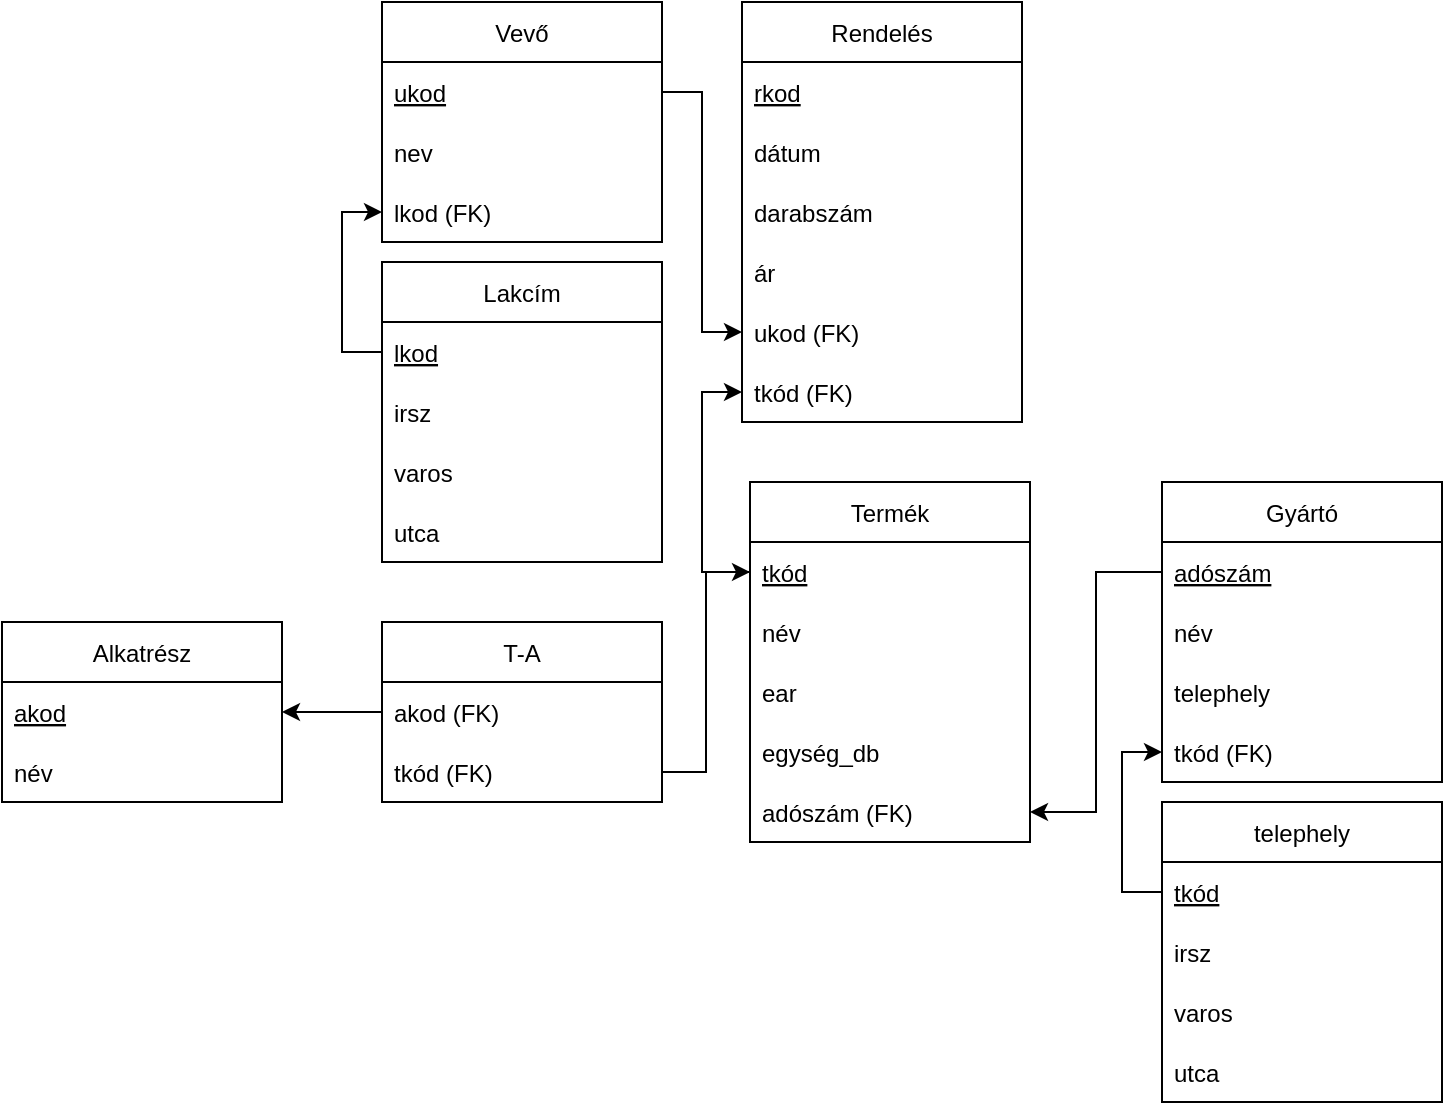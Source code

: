 <mxfile version="20.3.0" type="device"><diagram id="8YVWnZ0JU1CbKCZpVIV3" name="1 oldal"><mxGraphModel dx="1673" dy="1065" grid="1" gridSize="10" guides="1" tooltips="1" connect="1" arrows="1" fold="1" page="1" pageScale="1" pageWidth="827" pageHeight="1169" math="0" shadow="0"><root><mxCell id="0"/><mxCell id="1" parent="0"/><mxCell id="i123XRr3PV5pWn3KWQU2-109" value="Alkatrész" style="swimlane;fontStyle=0;childLayout=stackLayout;horizontal=1;startSize=30;horizontalStack=0;resizeParent=1;resizeParentMax=0;resizeLast=0;collapsible=1;marginBottom=0;" vertex="1" parent="1"><mxGeometry x="40" y="310" width="140" height="90" as="geometry"/></mxCell><mxCell id="i123XRr3PV5pWn3KWQU2-110" value="akod" style="text;strokeColor=none;fillColor=none;align=left;verticalAlign=middle;spacingLeft=4;spacingRight=4;overflow=hidden;points=[[0,0.5],[1,0.5]];portConstraint=eastwest;rotatable=0;fontStyle=4" vertex="1" parent="i123XRr3PV5pWn3KWQU2-109"><mxGeometry y="30" width="140" height="30" as="geometry"/></mxCell><mxCell id="i123XRr3PV5pWn3KWQU2-111" value="név" style="text;strokeColor=none;fillColor=none;align=left;verticalAlign=middle;spacingLeft=4;spacingRight=4;overflow=hidden;points=[[0,0.5],[1,0.5]];portConstraint=eastwest;rotatable=0;" vertex="1" parent="i123XRr3PV5pWn3KWQU2-109"><mxGeometry y="60" width="140" height="30" as="geometry"/></mxCell><mxCell id="i123XRr3PV5pWn3KWQU2-134" value="" style="edgeStyle=orthogonalEdgeStyle;rounded=0;orthogonalLoop=1;jettySize=auto;html=1;entryX=1;entryY=0.5;entryDx=0;entryDy=0;" edge="1" parent="1" source="i123XRr3PV5pWn3KWQU2-113" target="i123XRr3PV5pWn3KWQU2-110"><mxGeometry relative="1" as="geometry"/></mxCell><mxCell id="i123XRr3PV5pWn3KWQU2-113" value="T-A" style="swimlane;fontStyle=0;childLayout=stackLayout;horizontal=1;startSize=30;horizontalStack=0;resizeParent=1;resizeParentMax=0;resizeLast=0;collapsible=1;marginBottom=0;" vertex="1" parent="1"><mxGeometry x="230" y="310" width="140" height="90" as="geometry"/></mxCell><mxCell id="i123XRr3PV5pWn3KWQU2-114" value="akod (FK)" style="text;strokeColor=none;fillColor=none;align=left;verticalAlign=middle;spacingLeft=4;spacingRight=4;overflow=hidden;points=[[0,0.5],[1,0.5]];portConstraint=eastwest;rotatable=0;" vertex="1" parent="i123XRr3PV5pWn3KWQU2-113"><mxGeometry y="30" width="140" height="30" as="geometry"/></mxCell><mxCell id="i123XRr3PV5pWn3KWQU2-115" value="tkód (FK)" style="text;strokeColor=none;fillColor=none;align=left;verticalAlign=middle;spacingLeft=4;spacingRight=4;overflow=hidden;points=[[0,0.5],[1,0.5]];portConstraint=eastwest;rotatable=0;" vertex="1" parent="i123XRr3PV5pWn3KWQU2-113"><mxGeometry y="60" width="140" height="30" as="geometry"/></mxCell><mxCell id="i123XRr3PV5pWn3KWQU2-155" value="" style="edgeStyle=orthogonalEdgeStyle;rounded=0;orthogonalLoop=1;jettySize=auto;html=1;entryX=0;entryY=0.5;entryDx=0;entryDy=0;exitX=0;exitY=0.5;exitDx=0;exitDy=0;" edge="1" parent="1" source="i123XRr3PV5pWn3KWQU2-118" target="i123XRr3PV5pWn3KWQU2-151"><mxGeometry relative="1" as="geometry"/></mxCell><mxCell id="i123XRr3PV5pWn3KWQU2-117" value="Termék" style="swimlane;fontStyle=0;childLayout=stackLayout;horizontal=1;startSize=30;horizontalStack=0;resizeParent=1;resizeParentMax=0;resizeLast=0;collapsible=1;marginBottom=0;" vertex="1" parent="1"><mxGeometry x="414" y="240" width="140" height="180" as="geometry"/></mxCell><mxCell id="i123XRr3PV5pWn3KWQU2-118" value="tkód" style="text;strokeColor=none;fillColor=none;align=left;verticalAlign=middle;spacingLeft=4;spacingRight=4;overflow=hidden;points=[[0,0.5],[1,0.5]];portConstraint=eastwest;rotatable=0;fontStyle=4" vertex="1" parent="i123XRr3PV5pWn3KWQU2-117"><mxGeometry y="30" width="140" height="30" as="geometry"/></mxCell><mxCell id="i123XRr3PV5pWn3KWQU2-119" value="név" style="text;strokeColor=none;fillColor=none;align=left;verticalAlign=middle;spacingLeft=4;spacingRight=4;overflow=hidden;points=[[0,0.5],[1,0.5]];portConstraint=eastwest;rotatable=0;" vertex="1" parent="i123XRr3PV5pWn3KWQU2-117"><mxGeometry y="60" width="140" height="30" as="geometry"/></mxCell><mxCell id="i123XRr3PV5pWn3KWQU2-120" value="ear" style="text;strokeColor=none;fillColor=none;align=left;verticalAlign=middle;spacingLeft=4;spacingRight=4;overflow=hidden;points=[[0,0.5],[1,0.5]];portConstraint=eastwest;rotatable=0;" vertex="1" parent="i123XRr3PV5pWn3KWQU2-117"><mxGeometry y="90" width="140" height="30" as="geometry"/></mxCell><mxCell id="i123XRr3PV5pWn3KWQU2-129" value="egység_db" style="text;strokeColor=none;fillColor=none;align=left;verticalAlign=middle;spacingLeft=4;spacingRight=4;overflow=hidden;points=[[0,0.5],[1,0.5]];portConstraint=eastwest;rotatable=0;" vertex="1" parent="i123XRr3PV5pWn3KWQU2-117"><mxGeometry y="120" width="140" height="30" as="geometry"/></mxCell><mxCell id="i123XRr3PV5pWn3KWQU2-132" value="adószám (FK)" style="text;strokeColor=none;fillColor=none;align=left;verticalAlign=middle;spacingLeft=4;spacingRight=4;overflow=hidden;points=[[0,0.5],[1,0.5]];portConstraint=eastwest;rotatable=0;" vertex="1" parent="i123XRr3PV5pWn3KWQU2-117"><mxGeometry y="150" width="140" height="30" as="geometry"/></mxCell><mxCell id="i123XRr3PV5pWn3KWQU2-136" value="" style="edgeStyle=orthogonalEdgeStyle;rounded=0;orthogonalLoop=1;jettySize=auto;html=1;entryX=1;entryY=0.5;entryDx=0;entryDy=0;exitX=0;exitY=0.5;exitDx=0;exitDy=0;" edge="1" parent="1" source="i123XRr3PV5pWn3KWQU2-122" target="i123XRr3PV5pWn3KWQU2-132"><mxGeometry relative="1" as="geometry"/></mxCell><mxCell id="i123XRr3PV5pWn3KWQU2-121" value="Gyártó" style="swimlane;fontStyle=0;childLayout=stackLayout;horizontal=1;startSize=30;horizontalStack=0;resizeParent=1;resizeParentMax=0;resizeLast=0;collapsible=1;marginBottom=0;" vertex="1" parent="1"><mxGeometry x="620" y="240" width="140" height="150" as="geometry"/></mxCell><mxCell id="i123XRr3PV5pWn3KWQU2-122" value="adószám" style="text;strokeColor=none;fillColor=none;align=left;verticalAlign=middle;spacingLeft=4;spacingRight=4;overflow=hidden;points=[[0,0.5],[1,0.5]];portConstraint=eastwest;rotatable=0;fontStyle=4" vertex="1" parent="i123XRr3PV5pWn3KWQU2-121"><mxGeometry y="30" width="140" height="30" as="geometry"/></mxCell><mxCell id="i123XRr3PV5pWn3KWQU2-123" value="név" style="text;strokeColor=none;fillColor=none;align=left;verticalAlign=middle;spacingLeft=4;spacingRight=4;overflow=hidden;points=[[0,0.5],[1,0.5]];portConstraint=eastwest;rotatable=0;" vertex="1" parent="i123XRr3PV5pWn3KWQU2-121"><mxGeometry y="60" width="140" height="30" as="geometry"/></mxCell><mxCell id="i123XRr3PV5pWn3KWQU2-124" value="telephely" style="text;strokeColor=none;fillColor=none;align=left;verticalAlign=middle;spacingLeft=4;spacingRight=4;overflow=hidden;points=[[0,0.5],[1,0.5]];portConstraint=eastwest;rotatable=0;" vertex="1" parent="i123XRr3PV5pWn3KWQU2-121"><mxGeometry y="90" width="140" height="30" as="geometry"/></mxCell><mxCell id="i123XRr3PV5pWn3KWQU2-131" value="tkód (FK)" style="text;strokeColor=none;fillColor=none;align=left;verticalAlign=middle;spacingLeft=4;spacingRight=4;overflow=hidden;points=[[0,0.5],[1,0.5]];portConstraint=eastwest;rotatable=0;" vertex="1" parent="i123XRr3PV5pWn3KWQU2-121"><mxGeometry y="120" width="140" height="30" as="geometry"/></mxCell><mxCell id="i123XRr3PV5pWn3KWQU2-125" value="telephely" style="swimlane;fontStyle=0;childLayout=stackLayout;horizontal=1;startSize=30;horizontalStack=0;resizeParent=1;resizeParentMax=0;resizeLast=0;collapsible=1;marginBottom=0;" vertex="1" parent="1"><mxGeometry x="620" y="400" width="140" height="150" as="geometry"/></mxCell><mxCell id="i123XRr3PV5pWn3KWQU2-126" value="tkód" style="text;strokeColor=none;fillColor=none;align=left;verticalAlign=middle;spacingLeft=4;spacingRight=4;overflow=hidden;points=[[0,0.5],[1,0.5]];portConstraint=eastwest;rotatable=0;fontStyle=4" vertex="1" parent="i123XRr3PV5pWn3KWQU2-125"><mxGeometry y="30" width="140" height="30" as="geometry"/></mxCell><mxCell id="i123XRr3PV5pWn3KWQU2-127" value="irsz" style="text;strokeColor=none;fillColor=none;align=left;verticalAlign=middle;spacingLeft=4;spacingRight=4;overflow=hidden;points=[[0,0.5],[1,0.5]];portConstraint=eastwest;rotatable=0;" vertex="1" parent="i123XRr3PV5pWn3KWQU2-125"><mxGeometry y="60" width="140" height="30" as="geometry"/></mxCell><mxCell id="i123XRr3PV5pWn3KWQU2-128" value="varos" style="text;strokeColor=none;fillColor=none;align=left;verticalAlign=middle;spacingLeft=4;spacingRight=4;overflow=hidden;points=[[0,0.5],[1,0.5]];portConstraint=eastwest;rotatable=0;" vertex="1" parent="i123XRr3PV5pWn3KWQU2-125"><mxGeometry y="90" width="140" height="30" as="geometry"/></mxCell><mxCell id="i123XRr3PV5pWn3KWQU2-138" value="utca" style="text;strokeColor=none;fillColor=none;align=left;verticalAlign=middle;spacingLeft=4;spacingRight=4;overflow=hidden;points=[[0,0.5],[1,0.5]];portConstraint=eastwest;rotatable=0;" vertex="1" parent="i123XRr3PV5pWn3KWQU2-125"><mxGeometry y="120" width="140" height="30" as="geometry"/></mxCell><mxCell id="i123XRr3PV5pWn3KWQU2-135" value="" style="edgeStyle=orthogonalEdgeStyle;rounded=0;orthogonalLoop=1;jettySize=auto;html=1;entryX=0;entryY=0.5;entryDx=0;entryDy=0;exitX=1;exitY=0.5;exitDx=0;exitDy=0;" edge="1" parent="1" source="i123XRr3PV5pWn3KWQU2-115" target="i123XRr3PV5pWn3KWQU2-118"><mxGeometry relative="1" as="geometry"><mxPoint x="414" y="325" as="targetPoint"/></mxGeometry></mxCell><mxCell id="i123XRr3PV5pWn3KWQU2-137" value="" style="edgeStyle=orthogonalEdgeStyle;rounded=0;orthogonalLoop=1;jettySize=auto;html=1;entryX=0;entryY=0.5;entryDx=0;entryDy=0;" edge="1" parent="1" source="i123XRr3PV5pWn3KWQU2-126" target="i123XRr3PV5pWn3KWQU2-131"><mxGeometry relative="1" as="geometry"/></mxCell><mxCell id="i123XRr3PV5pWn3KWQU2-139" value="Rendelés" style="swimlane;fontStyle=0;childLayout=stackLayout;horizontal=1;startSize=30;horizontalStack=0;resizeParent=1;resizeParentMax=0;resizeLast=0;collapsible=1;marginBottom=0;" vertex="1" parent="1"><mxGeometry x="410" width="140" height="210" as="geometry"/></mxCell><mxCell id="i123XRr3PV5pWn3KWQU2-140" value="rkod" style="text;strokeColor=none;fillColor=none;align=left;verticalAlign=middle;spacingLeft=4;spacingRight=4;overflow=hidden;points=[[0,0.5],[1,0.5]];portConstraint=eastwest;rotatable=0;fontStyle=4" vertex="1" parent="i123XRr3PV5pWn3KWQU2-139"><mxGeometry y="30" width="140" height="30" as="geometry"/></mxCell><mxCell id="i123XRr3PV5pWn3KWQU2-141" value="dátum" style="text;strokeColor=none;fillColor=none;align=left;verticalAlign=middle;spacingLeft=4;spacingRight=4;overflow=hidden;points=[[0,0.5],[1,0.5]];portConstraint=eastwest;rotatable=0;" vertex="1" parent="i123XRr3PV5pWn3KWQU2-139"><mxGeometry y="60" width="140" height="30" as="geometry"/></mxCell><mxCell id="i123XRr3PV5pWn3KWQU2-142" value="darabszám" style="text;strokeColor=none;fillColor=none;align=left;verticalAlign=middle;spacingLeft=4;spacingRight=4;overflow=hidden;points=[[0,0.5],[1,0.5]];portConstraint=eastwest;rotatable=0;" vertex="1" parent="i123XRr3PV5pWn3KWQU2-139"><mxGeometry y="90" width="140" height="30" as="geometry"/></mxCell><mxCell id="i123XRr3PV5pWn3KWQU2-152" value="ár" style="text;strokeColor=none;fillColor=none;align=left;verticalAlign=middle;spacingLeft=4;spacingRight=4;overflow=hidden;points=[[0,0.5],[1,0.5]];portConstraint=eastwest;rotatable=0;" vertex="1" parent="i123XRr3PV5pWn3KWQU2-139"><mxGeometry y="120" width="140" height="30" as="geometry"/></mxCell><mxCell id="i123XRr3PV5pWn3KWQU2-153" value="ukod (FK)" style="text;strokeColor=none;fillColor=none;align=left;verticalAlign=middle;spacingLeft=4;spacingRight=4;overflow=hidden;points=[[0,0.5],[1,0.5]];portConstraint=eastwest;rotatable=0;fontStyle=0" vertex="1" parent="i123XRr3PV5pWn3KWQU2-139"><mxGeometry y="150" width="140" height="30" as="geometry"/></mxCell><mxCell id="i123XRr3PV5pWn3KWQU2-151" value="tkód (FK)" style="text;strokeColor=none;fillColor=none;align=left;verticalAlign=middle;spacingLeft=4;spacingRight=4;overflow=hidden;points=[[0,0.5],[1,0.5]];portConstraint=eastwest;rotatable=0;" vertex="1" parent="i123XRr3PV5pWn3KWQU2-139"><mxGeometry y="180" width="140" height="30" as="geometry"/></mxCell><mxCell id="i123XRr3PV5pWn3KWQU2-143" value="Vevő" style="swimlane;fontStyle=0;childLayout=stackLayout;horizontal=1;startSize=30;horizontalStack=0;resizeParent=1;resizeParentMax=0;resizeLast=0;collapsible=1;marginBottom=0;" vertex="1" parent="1"><mxGeometry x="230" width="140" height="120" as="geometry"/></mxCell><mxCell id="i123XRr3PV5pWn3KWQU2-144" value="ukod" style="text;strokeColor=none;fillColor=none;align=left;verticalAlign=middle;spacingLeft=4;spacingRight=4;overflow=hidden;points=[[0,0.5],[1,0.5]];portConstraint=eastwest;rotatable=0;fontStyle=4" vertex="1" parent="i123XRr3PV5pWn3KWQU2-143"><mxGeometry y="30" width="140" height="30" as="geometry"/></mxCell><mxCell id="i123XRr3PV5pWn3KWQU2-145" value="nev" style="text;strokeColor=none;fillColor=none;align=left;verticalAlign=middle;spacingLeft=4;spacingRight=4;overflow=hidden;points=[[0,0.5],[1,0.5]];portConstraint=eastwest;rotatable=0;" vertex="1" parent="i123XRr3PV5pWn3KWQU2-143"><mxGeometry y="60" width="140" height="30" as="geometry"/></mxCell><mxCell id="i123XRr3PV5pWn3KWQU2-146" value="lkod (FK)" style="text;strokeColor=none;fillColor=none;align=left;verticalAlign=middle;spacingLeft=4;spacingRight=4;overflow=hidden;points=[[0,0.5],[1,0.5]];portConstraint=eastwest;rotatable=0;fontStyle=0" vertex="1" parent="i123XRr3PV5pWn3KWQU2-143"><mxGeometry y="90" width="140" height="30" as="geometry"/></mxCell><mxCell id="i123XRr3PV5pWn3KWQU2-163" value="" style="edgeStyle=orthogonalEdgeStyle;rounded=0;orthogonalLoop=1;jettySize=auto;html=1;entryX=0;entryY=0.5;entryDx=0;entryDy=0;exitX=0;exitY=0.5;exitDx=0;exitDy=0;" edge="1" parent="1" source="i123XRr3PV5pWn3KWQU2-148" target="i123XRr3PV5pWn3KWQU2-146"><mxGeometry relative="1" as="geometry"><mxPoint x="150" y="190" as="targetPoint"/></mxGeometry></mxCell><mxCell id="i123XRr3PV5pWn3KWQU2-147" value="Lakcím" style="swimlane;fontStyle=0;childLayout=stackLayout;horizontal=1;startSize=30;horizontalStack=0;resizeParent=1;resizeParentMax=0;resizeLast=0;collapsible=1;marginBottom=0;" vertex="1" parent="1"><mxGeometry x="230" y="130" width="140" height="150" as="geometry"/></mxCell><mxCell id="i123XRr3PV5pWn3KWQU2-148" value="lkod" style="text;strokeColor=none;fillColor=none;align=left;verticalAlign=middle;spacingLeft=4;spacingRight=4;overflow=hidden;points=[[0,0.5],[1,0.5]];portConstraint=eastwest;rotatable=0;fontStyle=4" vertex="1" parent="i123XRr3PV5pWn3KWQU2-147"><mxGeometry y="30" width="140" height="30" as="geometry"/></mxCell><mxCell id="i123XRr3PV5pWn3KWQU2-149" value="irsz" style="text;strokeColor=none;fillColor=none;align=left;verticalAlign=middle;spacingLeft=4;spacingRight=4;overflow=hidden;points=[[0,0.5],[1,0.5]];portConstraint=eastwest;rotatable=0;" vertex="1" parent="i123XRr3PV5pWn3KWQU2-147"><mxGeometry y="60" width="140" height="30" as="geometry"/></mxCell><mxCell id="i123XRr3PV5pWn3KWQU2-150" value="varos" style="text;strokeColor=none;fillColor=none;align=left;verticalAlign=middle;spacingLeft=4;spacingRight=4;overflow=hidden;points=[[0,0.5],[1,0.5]];portConstraint=eastwest;rotatable=0;" vertex="1" parent="i123XRr3PV5pWn3KWQU2-147"><mxGeometry y="90" width="140" height="30" as="geometry"/></mxCell><mxCell id="i123XRr3PV5pWn3KWQU2-154" value="utca" style="text;strokeColor=none;fillColor=none;align=left;verticalAlign=middle;spacingLeft=4;spacingRight=4;overflow=hidden;points=[[0,0.5],[1,0.5]];portConstraint=eastwest;rotatable=0;" vertex="1" parent="i123XRr3PV5pWn3KWQU2-147"><mxGeometry y="120" width="140" height="30" as="geometry"/></mxCell><mxCell id="i123XRr3PV5pWn3KWQU2-156" value="" style="edgeStyle=orthogonalEdgeStyle;rounded=0;orthogonalLoop=1;jettySize=auto;html=1;entryX=0;entryY=0.5;entryDx=0;entryDy=0;" edge="1" parent="1" source="i123XRr3PV5pWn3KWQU2-144" target="i123XRr3PV5pWn3KWQU2-153"><mxGeometry relative="1" as="geometry"/></mxCell></root></mxGraphModel></diagram></mxfile>